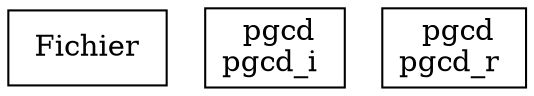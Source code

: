 digraph {
Fichier [ label=" Fichier " shape= box ]
pgcd_i [ label=" pgcd\npgcd_i " shape= box ]
pgcd_r [ label=" pgcd\npgcd_r " shape= box ]

}
